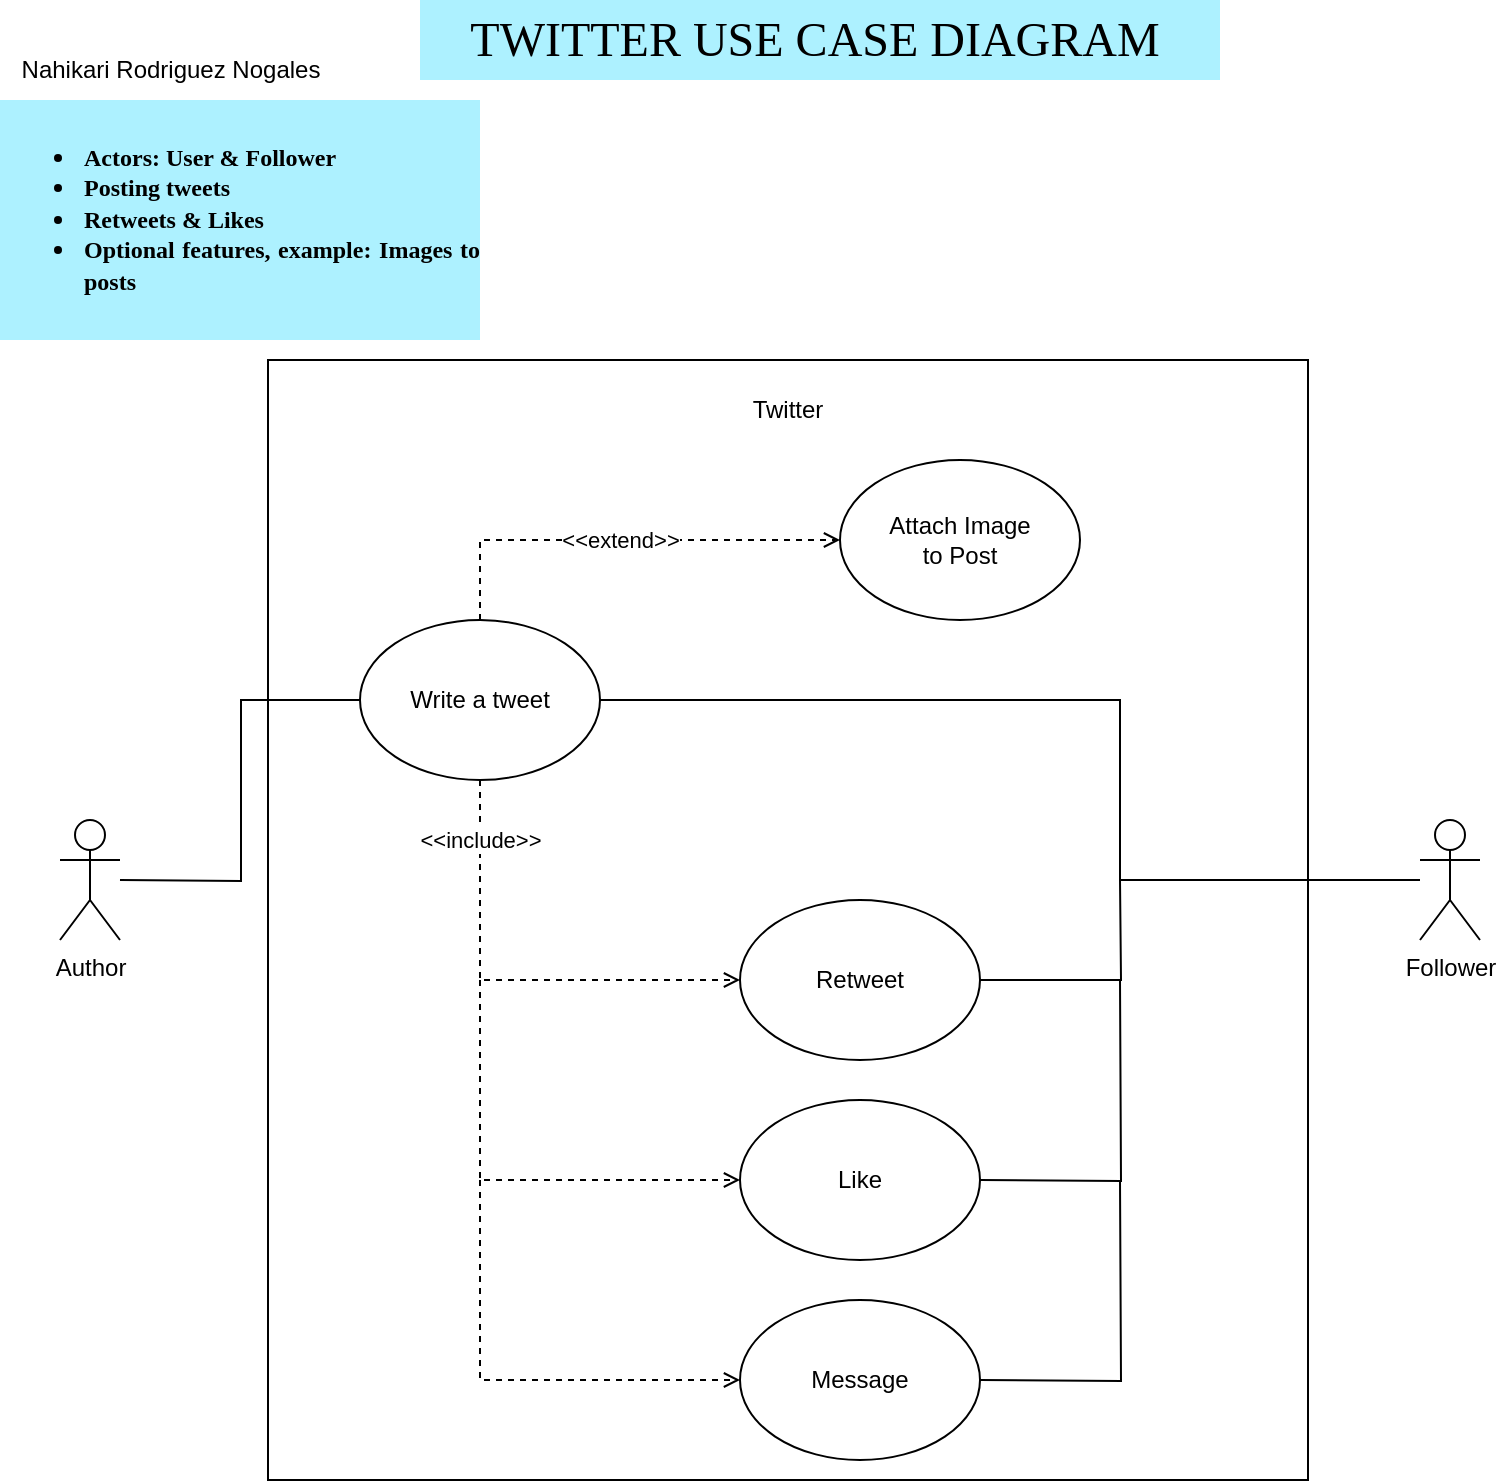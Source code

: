 <mxfile version="24.7.7">
  <diagram id="9mw3hXPVrzF0pEKN2j-7" name="Página-1">
    <mxGraphModel dx="1290" dy="541" grid="1" gridSize="10" guides="1" tooltips="1" connect="1" arrows="1" fold="1" page="1" pageScale="1" pageWidth="827" pageHeight="1169" background="#ffffff" math="0" shadow="0">
      <root>
        <mxCell id="0" />
        <mxCell id="1" parent="0" />
        <mxCell id="KkmdtN5sfJUG5doXUudB-1" value="&lt;ul&gt;&lt;li style=&quot;text-align: justify;&quot;&gt;&lt;font face=&quot;Tahoma&quot;&gt;Actors: User &amp;amp; Follower&lt;/font&gt;&lt;/li&gt;&lt;li style=&quot;text-align: justify;&quot;&gt;&lt;font face=&quot;bowriqbIuCUESDpoqtSq&quot;&gt;Posting tweets&lt;/font&gt;&lt;/li&gt;&lt;li style=&quot;text-align: justify;&quot;&gt;&lt;font face=&quot;bowriqbIuCUESDpoqtSq&quot;&gt;Retweets &amp;amp; Likes&lt;/font&gt;&lt;/li&gt;&lt;li style=&quot;text-align: justify;&quot;&gt;&lt;font face=&quot;bowriqbIuCUESDpoqtSq&quot;&gt;Optional features, example: Images to posts&lt;/font&gt;&lt;/li&gt;&lt;/ul&gt;" style="text;strokeColor=none;fillColor=#ADF1FF;html=1;whiteSpace=wrap;verticalAlign=middle;overflow=hidden;shadow=0;fontFamily=Architects Daughter;fontSource=https%3A%2F%2Ffonts.googleapis.com%2Fcss%3Ffamily%3DArchitects%2BDaughter;fontStyle=1" parent="1" vertex="1">
          <mxGeometry x="20" y="60" width="240" height="120" as="geometry" />
        </mxCell>
        <mxCell id="KkmdtN5sfJUG5doXUudB-2" value="" style="rounded=0;whiteSpace=wrap;html=1;fillColor=none;" parent="1" vertex="1">
          <mxGeometry x="154" y="190" width="520" height="560" as="geometry" />
        </mxCell>
        <mxCell id="KkmdtN5sfJUG5doXUudB-3" value="Author" style="shape=umlActor;verticalLabelPosition=bottom;verticalAlign=top;html=1;outlineConnect=0;" parent="1" vertex="1">
          <mxGeometry x="50" y="420" width="30" height="60" as="geometry" />
        </mxCell>
        <mxCell id="KkmdtN5sfJUG5doXUudB-4" value="Follower" style="shape=umlActor;verticalLabelPosition=bottom;verticalAlign=top;html=1;outlineConnect=0;" parent="1" vertex="1">
          <mxGeometry x="730" y="420" width="30" height="60" as="geometry" />
        </mxCell>
        <mxCell id="KkmdtN5sfJUG5doXUudB-7" value="Write a tweet" style="ellipse;whiteSpace=wrap;html=1;" parent="1" vertex="1">
          <mxGeometry x="200" y="320" width="120" height="80" as="geometry" />
        </mxCell>
        <mxCell id="KkmdtN5sfJUG5doXUudB-8" value="" style="endArrow=none;html=1;rounded=0;entryX=0;entryY=0.5;entryDx=0;entryDy=0;edgeStyle=orthogonalEdgeStyle;" parent="1" target="KkmdtN5sfJUG5doXUudB-7" edge="1">
          <mxGeometry width="50" height="50" relative="1" as="geometry">
            <mxPoint x="80" y="450" as="sourcePoint" />
            <mxPoint x="320" y="440" as="targetPoint" />
          </mxGeometry>
        </mxCell>
        <mxCell id="KkmdtN5sfJUG5doXUudB-9" value="Attach Image&lt;br&gt;to Post" style="ellipse;whiteSpace=wrap;html=1;" parent="1" vertex="1">
          <mxGeometry x="440" y="240" width="120" height="80" as="geometry" />
        </mxCell>
        <mxCell id="KkmdtN5sfJUG5doXUudB-10" value="" style="endArrow=open;html=1;rounded=0;exitX=0.5;exitY=0;exitDx=0;exitDy=0;entryX=0;entryY=0.5;entryDx=0;entryDy=0;edgeStyle=orthogonalEdgeStyle;dashed=1;endFill=0;" parent="1" source="KkmdtN5sfJUG5doXUudB-7" target="KkmdtN5sfJUG5doXUudB-9" edge="1">
          <mxGeometry relative="1" as="geometry">
            <mxPoint x="290" y="330" as="sourcePoint" />
            <mxPoint x="390" y="330" as="targetPoint" />
          </mxGeometry>
        </mxCell>
        <mxCell id="KkmdtN5sfJUG5doXUudB-11" value="&amp;lt;&amp;lt;extend&amp;gt;&amp;gt;" style="edgeLabel;resizable=0;html=1;align=center;verticalAlign=middle;" parent="KkmdtN5sfJUG5doXUudB-10" connectable="0" vertex="1">
          <mxGeometry relative="1" as="geometry" />
        </mxCell>
        <mxCell id="KkmdtN5sfJUG5doXUudB-12" value="" style="endArrow=none;html=1;rounded=0;exitX=1;exitY=0.5;exitDx=0;exitDy=0;edgeStyle=orthogonalEdgeStyle;" parent="1" source="KkmdtN5sfJUG5doXUudB-7" target="KkmdtN5sfJUG5doXUudB-4" edge="1">
          <mxGeometry width="50" height="50" relative="1" as="geometry">
            <mxPoint x="210" y="510" as="sourcePoint" />
            <mxPoint x="260" y="460" as="targetPoint" />
            <Array as="points">
              <mxPoint x="580" y="360" />
              <mxPoint x="580" y="450" />
            </Array>
          </mxGeometry>
        </mxCell>
        <mxCell id="KkmdtN5sfJUG5doXUudB-13" value="Retweet" style="ellipse;whiteSpace=wrap;html=1;" parent="1" vertex="1">
          <mxGeometry x="390" y="460" width="120" height="80" as="geometry" />
        </mxCell>
        <mxCell id="KkmdtN5sfJUG5doXUudB-14" value="Like" style="ellipse;whiteSpace=wrap;html=1;" parent="1" vertex="1">
          <mxGeometry x="390" y="560" width="120" height="80" as="geometry" />
        </mxCell>
        <mxCell id="KkmdtN5sfJUG5doXUudB-15" value="Message" style="ellipse;whiteSpace=wrap;html=1;" parent="1" vertex="1">
          <mxGeometry x="390" y="660" width="120" height="80" as="geometry" />
        </mxCell>
        <mxCell id="KkmdtN5sfJUG5doXUudB-16" value="" style="endArrow=open;html=1;rounded=0;exitX=0.5;exitY=1;exitDx=0;exitDy=0;entryX=0;entryY=0.5;entryDx=0;entryDy=0;edgeStyle=orthogonalEdgeStyle;dashed=1;endFill=0;" parent="1" source="KkmdtN5sfJUG5doXUudB-7" target="KkmdtN5sfJUG5doXUudB-13" edge="1">
          <mxGeometry relative="1" as="geometry">
            <mxPoint x="270" y="330" as="sourcePoint" />
            <mxPoint x="450" y="290" as="targetPoint" />
          </mxGeometry>
        </mxCell>
        <mxCell id="KkmdtN5sfJUG5doXUudB-17" value="&amp;lt;&amp;lt;include&amp;gt;&amp;gt;" style="edgeLabel;resizable=0;html=1;align=center;verticalAlign=middle;" parent="KkmdtN5sfJUG5doXUudB-16" connectable="0" vertex="1">
          <mxGeometry relative="1" as="geometry">
            <mxPoint x="-15" y="-70" as="offset" />
          </mxGeometry>
        </mxCell>
        <mxCell id="KkmdtN5sfJUG5doXUudB-18" value="" style="endArrow=open;html=1;rounded=0;entryX=0;entryY=0.5;entryDx=0;entryDy=0;edgeStyle=orthogonalEdgeStyle;dashed=1;endFill=0;" parent="1" target="KkmdtN5sfJUG5doXUudB-14" edge="1">
          <mxGeometry relative="1" as="geometry">
            <mxPoint x="260" y="500" as="sourcePoint" />
            <mxPoint x="400" y="510" as="targetPoint" />
            <Array as="points">
              <mxPoint x="260" y="600" />
            </Array>
          </mxGeometry>
        </mxCell>
        <mxCell id="KkmdtN5sfJUG5doXUudB-20" value="" style="endArrow=open;html=1;rounded=0;entryX=0;entryY=0.5;entryDx=0;entryDy=0;edgeStyle=orthogonalEdgeStyle;dashed=1;endFill=0;" parent="1" edge="1">
          <mxGeometry relative="1" as="geometry">
            <mxPoint x="260" y="600" as="sourcePoint" />
            <mxPoint x="390" y="700" as="targetPoint" />
            <Array as="points">
              <mxPoint x="260" y="700" />
            </Array>
          </mxGeometry>
        </mxCell>
        <mxCell id="KkmdtN5sfJUG5doXUudB-21" value="" style="endArrow=none;html=1;rounded=0;exitX=1;exitY=0.5;exitDx=0;exitDy=0;edgeStyle=orthogonalEdgeStyle;" parent="1" source="KkmdtN5sfJUG5doXUudB-13" edge="1">
          <mxGeometry width="50" height="50" relative="1" as="geometry">
            <mxPoint x="210" y="630" as="sourcePoint" />
            <mxPoint x="580" y="450" as="targetPoint" />
          </mxGeometry>
        </mxCell>
        <mxCell id="KkmdtN5sfJUG5doXUudB-22" value="" style="endArrow=none;html=1;rounded=0;exitX=1;exitY=0.5;exitDx=0;exitDy=0;edgeStyle=orthogonalEdgeStyle;" parent="1" edge="1">
          <mxGeometry width="50" height="50" relative="1" as="geometry">
            <mxPoint x="510" y="600" as="sourcePoint" />
            <mxPoint x="580" y="500" as="targetPoint" />
          </mxGeometry>
        </mxCell>
        <mxCell id="KkmdtN5sfJUG5doXUudB-23" value="" style="endArrow=none;html=1;rounded=0;exitX=1;exitY=0.5;exitDx=0;exitDy=0;edgeStyle=orthogonalEdgeStyle;" parent="1" edge="1">
          <mxGeometry width="50" height="50" relative="1" as="geometry">
            <mxPoint x="510" y="700" as="sourcePoint" />
            <mxPoint x="580" y="600" as="targetPoint" />
          </mxGeometry>
        </mxCell>
        <mxCell id="KkmdtN5sfJUG5doXUudB-24" value="Twitter" style="text;html=1;strokeColor=none;fillColor=none;align=center;verticalAlign=middle;whiteSpace=wrap;rounded=0;" parent="1" vertex="1">
          <mxGeometry x="384" y="200" width="60" height="30" as="geometry" />
        </mxCell>
        <mxCell id="_zy7ZlErtCkAUnZdRzQa-1" value="&lt;font face=&quot;Comic Sans MS&quot; style=&quot;font-size: 24px;&quot;&gt;TWITTER USE CASE DIAGRAM&amp;nbsp;&lt;/font&gt;" style="text;html=1;align=center;verticalAlign=middle;resizable=0;points=[];autosize=1;strokeColor=none;fillColor=#ADF1FF;" vertex="1" parent="1">
          <mxGeometry x="230" y="10" width="400" height="40" as="geometry" />
        </mxCell>
        <mxCell id="_zy7ZlErtCkAUnZdRzQa-2" value="Nahikari Rodriguez Nogales" style="text;html=1;align=center;verticalAlign=middle;resizable=0;points=[];autosize=1;strokeColor=none;fillColor=none;" vertex="1" parent="1">
          <mxGeometry x="20" y="30" width="170" height="30" as="geometry" />
        </mxCell>
      </root>
    </mxGraphModel>
  </diagram>
</mxfile>
